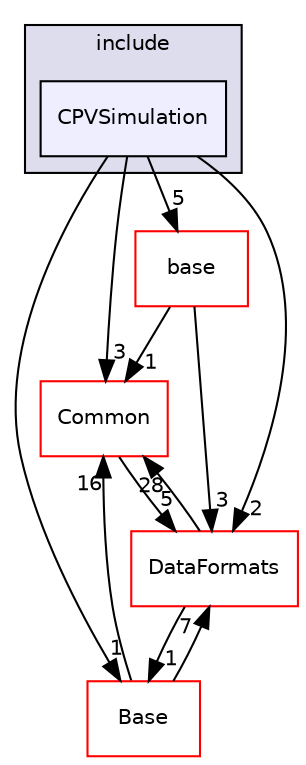 digraph "/home/travis/build/AliceO2Group/AliceO2/Detectors/CPV/simulation/include/CPVSimulation" {
  bgcolor=transparent;
  compound=true
  node [ fontsize="10", fontname="Helvetica"];
  edge [ labelfontsize="10", labelfontname="Helvetica"];
  subgraph clusterdir_6293adb0b35b98834b78d8c1784ec891 {
    graph [ bgcolor="#ddddee", pencolor="black", label="include" fontname="Helvetica", fontsize="10", URL="dir_6293adb0b35b98834b78d8c1784ec891.html"]
  dir_d2bbbca0bb65e3ae1a07b25f4087480a [shape=box, label="CPVSimulation", style="filled", fillcolor="#eeeeff", pencolor="black", URL="dir_d2bbbca0bb65e3ae1a07b25f4087480a.html"];
  }
  dir_4ab6b4cc6a7edbff49100e9123df213f [shape=box label="Common" color="red" URL="dir_4ab6b4cc6a7edbff49100e9123df213f.html"];
  dir_37c90836491b695b472bf98d1be8336b [shape=box label="Base" color="red" URL="dir_37c90836491b695b472bf98d1be8336b.html"];
  dir_9f065a6c27ad05d142739bd8f4136180 [shape=box label="base" color="red" URL="dir_9f065a6c27ad05d142739bd8f4136180.html"];
  dir_2171f7ec022c5423887b07c69b2f5b48 [shape=box label="DataFormats" color="red" URL="dir_2171f7ec022c5423887b07c69b2f5b48.html"];
  dir_4ab6b4cc6a7edbff49100e9123df213f->dir_2171f7ec022c5423887b07c69b2f5b48 [headlabel="5", labeldistance=1.5 headhref="dir_000009_000052.html"];
  dir_37c90836491b695b472bf98d1be8336b->dir_4ab6b4cc6a7edbff49100e9123df213f [headlabel="16", labeldistance=1.5 headhref="dir_000248_000009.html"];
  dir_37c90836491b695b472bf98d1be8336b->dir_2171f7ec022c5423887b07c69b2f5b48 [headlabel="7", labeldistance=1.5 headhref="dir_000248_000052.html"];
  dir_d2bbbca0bb65e3ae1a07b25f4087480a->dir_4ab6b4cc6a7edbff49100e9123df213f [headlabel="3", labeldistance=1.5 headhref="dir_000253_000009.html"];
  dir_d2bbbca0bb65e3ae1a07b25f4087480a->dir_37c90836491b695b472bf98d1be8336b [headlabel="1", labeldistance=1.5 headhref="dir_000253_000248.html"];
  dir_d2bbbca0bb65e3ae1a07b25f4087480a->dir_9f065a6c27ad05d142739bd8f4136180 [headlabel="5", labeldistance=1.5 headhref="dir_000253_000110.html"];
  dir_d2bbbca0bb65e3ae1a07b25f4087480a->dir_2171f7ec022c5423887b07c69b2f5b48 [headlabel="2", labeldistance=1.5 headhref="dir_000253_000052.html"];
  dir_9f065a6c27ad05d142739bd8f4136180->dir_4ab6b4cc6a7edbff49100e9123df213f [headlabel="1", labeldistance=1.5 headhref="dir_000110_000009.html"];
  dir_9f065a6c27ad05d142739bd8f4136180->dir_2171f7ec022c5423887b07c69b2f5b48 [headlabel="3", labeldistance=1.5 headhref="dir_000110_000052.html"];
  dir_2171f7ec022c5423887b07c69b2f5b48->dir_4ab6b4cc6a7edbff49100e9123df213f [headlabel="28", labeldistance=1.5 headhref="dir_000052_000009.html"];
  dir_2171f7ec022c5423887b07c69b2f5b48->dir_37c90836491b695b472bf98d1be8336b [headlabel="1", labeldistance=1.5 headhref="dir_000052_000248.html"];
}
